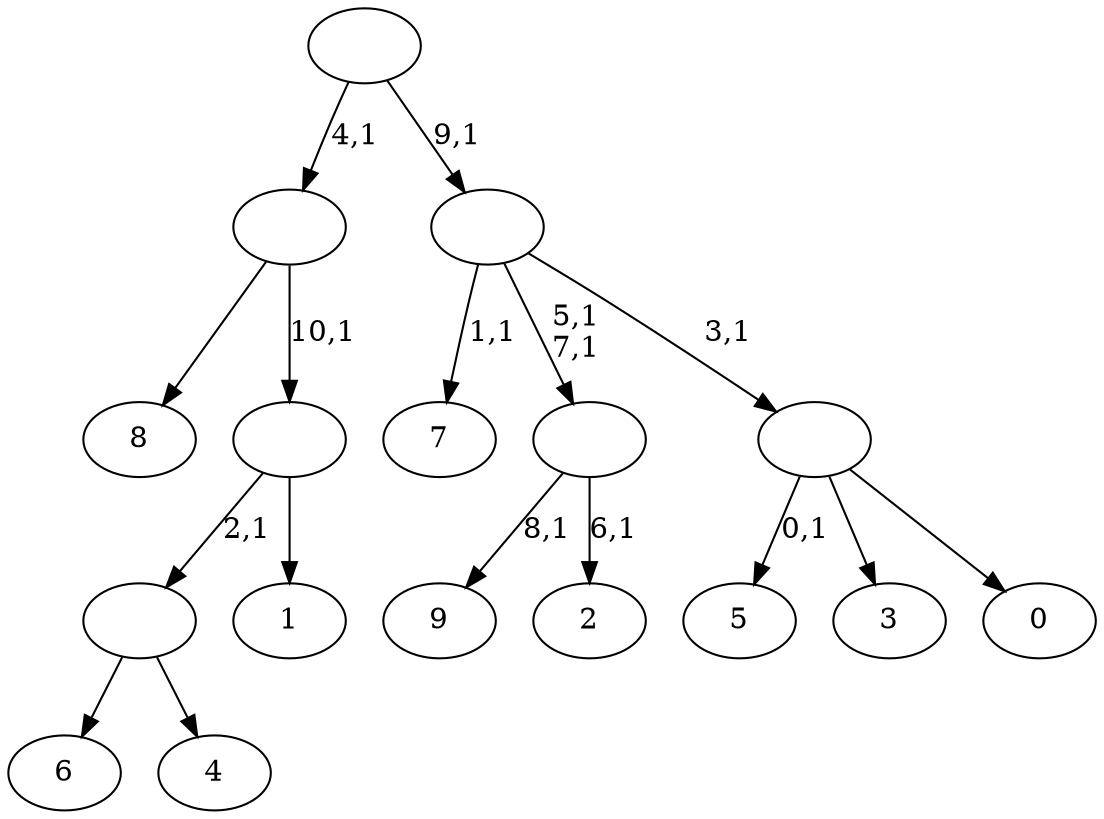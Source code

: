 digraph T {
	21 [label="9"]
	19 [label="8"]
	18 [label="7"]
	16 [label="6"]
	15 [label="5"]
	13 [label="4"]
	12 [label=""]
	11 [label="3"]
	10 [label="2"]
	8 [label=""]
	6 [label="1"]
	5 [label=""]
	4 [label=""]
	3 [label="0"]
	2 [label=""]
	1 [label=""]
	0 [label=""]
	12 -> 16 [label=""]
	12 -> 13 [label=""]
	8 -> 10 [label="6,1"]
	8 -> 21 [label="8,1"]
	5 -> 12 [label="2,1"]
	5 -> 6 [label=""]
	4 -> 19 [label=""]
	4 -> 5 [label="10,1"]
	2 -> 15 [label="0,1"]
	2 -> 11 [label=""]
	2 -> 3 [label=""]
	1 -> 8 [label="5,1\n7,1"]
	1 -> 18 [label="1,1"]
	1 -> 2 [label="3,1"]
	0 -> 4 [label="4,1"]
	0 -> 1 [label="9,1"]
}
